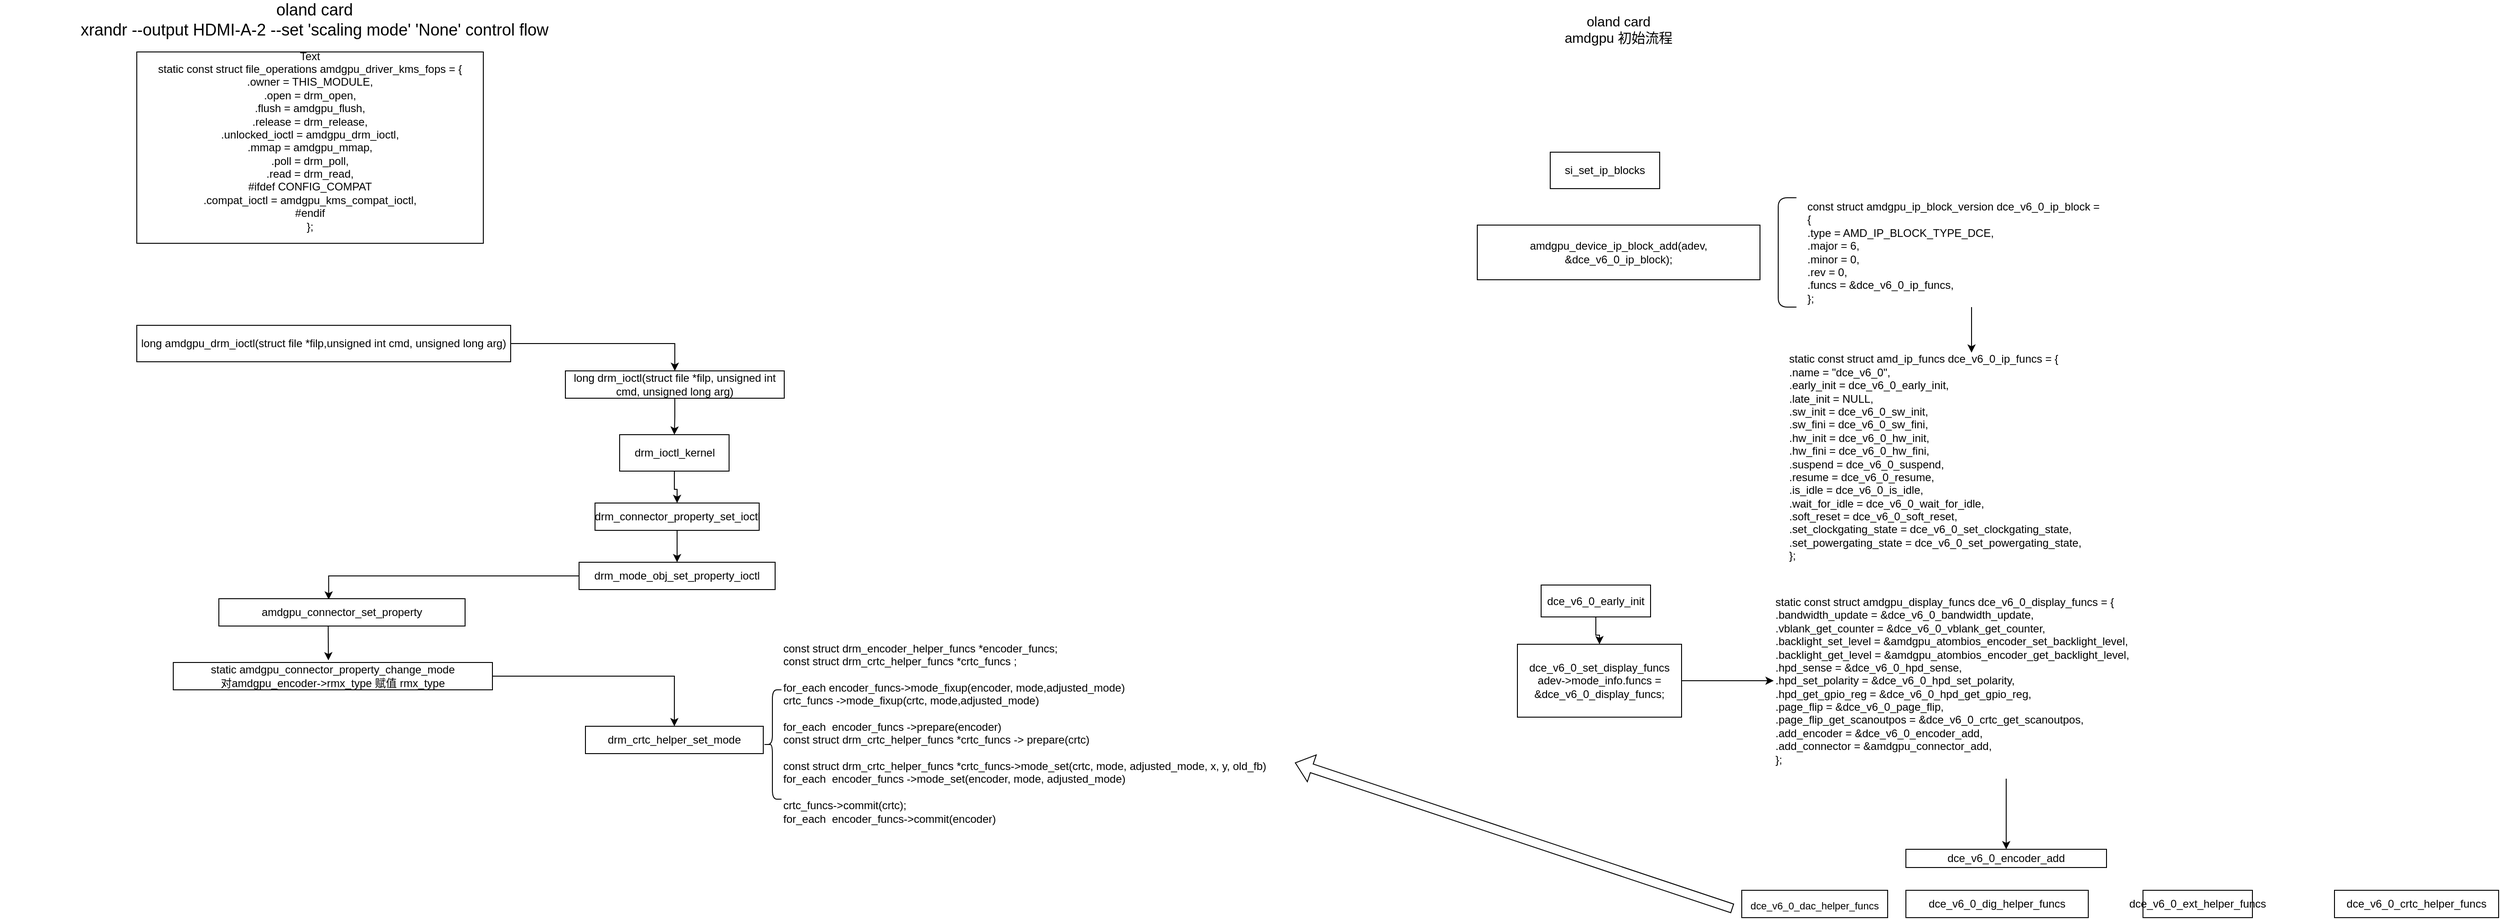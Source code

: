 <mxfile version="17.4.0" type="github">
  <diagram id="6B9ATKtcE2n3EENaYv02" name="Page-1">
    <mxGraphModel dx="2012" dy="629" grid="1" gridSize="10" guides="1" tooltips="1" connect="1" arrows="1" fold="1" page="1" pageScale="1" pageWidth="827" pageHeight="1169" math="0" shadow="0">
      <root>
        <mxCell id="0" />
        <mxCell id="1" parent="0" />
        <mxCell id="llXkI1soiZE1zbif7xeh-1" value="&lt;div&gt;static const struct file_operations amdgpu_driver_kms_fops = {&lt;/div&gt;&lt;div&gt;&lt;span&gt;	&lt;/span&gt;.owner = THIS_MODULE,&lt;/div&gt;&lt;div&gt;&lt;span&gt;	&lt;/span&gt;.open = drm_open,&lt;/div&gt;&lt;div&gt;&lt;span&gt;	&lt;/span&gt;.flush = amdgpu_flush,&lt;/div&gt;&lt;div&gt;&lt;span&gt;	&lt;/span&gt;.release = drm_release,&lt;/div&gt;&lt;div&gt;&lt;span&gt;	&lt;/span&gt;.unlocked_ioctl = amdgpu_drm_ioctl,&lt;/div&gt;&lt;div&gt;&lt;span&gt;	&lt;/span&gt;.mmap = amdgpu_mmap,&lt;/div&gt;&lt;div&gt;&lt;span&gt;	&lt;/span&gt;.poll = drm_poll,&lt;/div&gt;&lt;div&gt;&lt;span&gt;	&lt;/span&gt;.read = drm_read,&lt;/div&gt;&lt;div&gt;#ifdef CONFIG_COMPAT&lt;/div&gt;&lt;div&gt;&lt;span&gt;	&lt;/span&gt;.compat_ioctl = amdgpu_kms_compat_ioctl,&lt;/div&gt;&lt;div&gt;#endif&lt;/div&gt;&lt;div&gt;};&lt;/div&gt;" style="rounded=0;whiteSpace=wrap;html=1;" vertex="1" parent="1">
          <mxGeometry x="140" y="60" width="380" height="210" as="geometry" />
        </mxCell>
        <mxCell id="llXkI1soiZE1zbif7xeh-10" style="edgeStyle=orthogonalEdgeStyle;rounded=0;orthogonalLoop=1;jettySize=auto;html=1;fontSize=18;" edge="1" parent="1" source="llXkI1soiZE1zbif7xeh-2" target="llXkI1soiZE1zbif7xeh-3">
          <mxGeometry relative="1" as="geometry" />
        </mxCell>
        <mxCell id="llXkI1soiZE1zbif7xeh-2" value="long amdgpu_drm_ioctl&lt;span&gt;(struct file *filp,&lt;/span&gt;&lt;span&gt;unsigned int cmd, unsigned long arg)&lt;/span&gt;&lt;span&gt;&lt;br&gt;&lt;/span&gt;" style="rounded=0;whiteSpace=wrap;html=1;" vertex="1" parent="1">
          <mxGeometry x="140" y="360" width="410" height="40" as="geometry" />
        </mxCell>
        <mxCell id="llXkI1soiZE1zbif7xeh-11" value="" style="edgeStyle=orthogonalEdgeStyle;rounded=0;orthogonalLoop=1;jettySize=auto;html=1;fontSize=18;" edge="1" parent="1" source="llXkI1soiZE1zbif7xeh-3" target="llXkI1soiZE1zbif7xeh-4">
          <mxGeometry relative="1" as="geometry" />
        </mxCell>
        <mxCell id="llXkI1soiZE1zbif7xeh-3" value="&lt;div&gt;long drm_ioctl(struct file *filp,&amp;nbsp;&lt;span&gt;unsigned int cmd, unsigned long arg)&lt;/span&gt;&lt;/div&gt;" style="rounded=0;whiteSpace=wrap;html=1;" vertex="1" parent="1">
          <mxGeometry x="610" y="410" width="240" height="30" as="geometry" />
        </mxCell>
        <mxCell id="llXkI1soiZE1zbif7xeh-12" value="" style="edgeStyle=orthogonalEdgeStyle;rounded=0;orthogonalLoop=1;jettySize=auto;html=1;fontSize=18;" edge="1" parent="1" source="llXkI1soiZE1zbif7xeh-4" target="llXkI1soiZE1zbif7xeh-5">
          <mxGeometry relative="1" as="geometry" />
        </mxCell>
        <mxCell id="llXkI1soiZE1zbif7xeh-4" value="drm_ioctl_kernel" style="rounded=0;whiteSpace=wrap;html=1;" vertex="1" parent="1">
          <mxGeometry x="669.5" y="480" width="120" height="40" as="geometry" />
        </mxCell>
        <mxCell id="llXkI1soiZE1zbif7xeh-13" value="" style="edgeStyle=orthogonalEdgeStyle;rounded=0;orthogonalLoop=1;jettySize=auto;html=1;fontSize=18;" edge="1" parent="1" source="llXkI1soiZE1zbif7xeh-5" target="llXkI1soiZE1zbif7xeh-6">
          <mxGeometry relative="1" as="geometry" />
        </mxCell>
        <mxCell id="llXkI1soiZE1zbif7xeh-5" value="drm_connector_property_set_ioctl" style="rounded=0;whiteSpace=wrap;html=1;" vertex="1" parent="1">
          <mxGeometry x="642.5" y="555" width="180" height="30" as="geometry" />
        </mxCell>
        <mxCell id="llXkI1soiZE1zbif7xeh-14" style="edgeStyle=orthogonalEdgeStyle;rounded=0;orthogonalLoop=1;jettySize=auto;html=1;entryX=0.446;entryY=0.033;entryDx=0;entryDy=0;entryPerimeter=0;fontSize=18;" edge="1" parent="1" source="llXkI1soiZE1zbif7xeh-6" target="llXkI1soiZE1zbif7xeh-7">
          <mxGeometry relative="1" as="geometry" />
        </mxCell>
        <mxCell id="llXkI1soiZE1zbif7xeh-6" value="drm_mode_obj_set_property_ioctl" style="rounded=0;whiteSpace=wrap;html=1;" vertex="1" parent="1">
          <mxGeometry x="625" y="620" width="215" height="30" as="geometry" />
        </mxCell>
        <mxCell id="llXkI1soiZE1zbif7xeh-18" style="edgeStyle=orthogonalEdgeStyle;rounded=0;orthogonalLoop=1;jettySize=auto;html=1;entryX=0.486;entryY=-0.078;entryDx=0;entryDy=0;entryPerimeter=0;fontSize=12;exitX=0.444;exitY=0.978;exitDx=0;exitDy=0;exitPerimeter=0;" edge="1" parent="1" source="llXkI1soiZE1zbif7xeh-7" target="llXkI1soiZE1zbif7xeh-16">
          <mxGeometry relative="1" as="geometry" />
        </mxCell>
        <mxCell id="llXkI1soiZE1zbif7xeh-7" value="amdgpu_connector_set_property" style="rounded=0;whiteSpace=wrap;html=1;" vertex="1" parent="1">
          <mxGeometry x="230" y="660" width="270" height="30" as="geometry" />
        </mxCell>
        <mxCell id="llXkI1soiZE1zbif7xeh-8" value="Text" style="text;html=1;strokeColor=none;fillColor=none;align=center;verticalAlign=middle;whiteSpace=wrap;rounded=0;" vertex="1" parent="1">
          <mxGeometry x="300" y="50" width="60" height="30" as="geometry" />
        </mxCell>
        <mxCell id="llXkI1soiZE1zbif7xeh-9" value="oland card&lt;br&gt;xrandr --output HDMI-A-2 --set &#39;scaling mode&#39; &#39;None&#39; control flow" style="text;html=1;strokeColor=none;fillColor=none;align=center;verticalAlign=middle;whiteSpace=wrap;rounded=0;fontSize=18;" vertex="1" parent="1">
          <mxGeometry x="-10" y="10" width="690" height="30" as="geometry" />
        </mxCell>
        <mxCell id="llXkI1soiZE1zbif7xeh-19" style="edgeStyle=orthogonalEdgeStyle;rounded=0;orthogonalLoop=1;jettySize=auto;html=1;entryX=0.5;entryY=0;entryDx=0;entryDy=0;fontSize=12;" edge="1" parent="1" source="llXkI1soiZE1zbif7xeh-16" target="llXkI1soiZE1zbif7xeh-17">
          <mxGeometry relative="1" as="geometry" />
        </mxCell>
        <mxCell id="llXkI1soiZE1zbif7xeh-16" value="static amdgpu_connector_property_change_mode&lt;br&gt;对amdgpu_encoder-&amp;gt;rmx_type 赋值 rmx_type" style="rounded=0;whiteSpace=wrap;html=1;fontSize=12;" vertex="1" parent="1">
          <mxGeometry x="180" y="730" width="350" height="30" as="geometry" />
        </mxCell>
        <mxCell id="llXkI1soiZE1zbif7xeh-17" value="drm_crtc_helper_set_mode" style="rounded=0;whiteSpace=wrap;html=1;fontSize=12;" vertex="1" parent="1">
          <mxGeometry x="632" y="800" width="195" height="30" as="geometry" />
        </mxCell>
        <mxCell id="llXkI1soiZE1zbif7xeh-24" value="" style="group" vertex="1" connectable="0" parent="1">
          <mxGeometry x="827" y="695" width="580" height="240" as="geometry" />
        </mxCell>
        <mxCell id="llXkI1soiZE1zbif7xeh-21" value="" style="shape=curlyBracket;whiteSpace=wrap;html=1;rounded=1;fontSize=12;" vertex="1" parent="llXkI1soiZE1zbif7xeh-24">
          <mxGeometry y="65" width="20" height="120" as="geometry" />
        </mxCell>
        <mxCell id="llXkI1soiZE1zbif7xeh-22" value="const struct drm_encoder_helper_funcs *encoder_funcs;&lt;span&gt;&lt;br&gt;&lt;/span&gt;&lt;span&gt;const struct drm_crtc_helper_funcs *crtc_funcs ;&lt;/span&gt;&lt;span&gt;&lt;br&gt;&lt;br&gt;&lt;/span&gt;for_each encoder_funcs-&amp;gt;mode_fixup(encoder, mode,adjusted_mode)&lt;br&gt;crtc_funcs -&amp;gt;mode_fixup(crtc, mode,adjusted_mode)&lt;span&gt;&lt;br&gt;&lt;/span&gt;&lt;span&gt;&lt;br&gt;&lt;/span&gt;for_each&amp;nbsp; encoder_funcs -&amp;gt;prepare(encoder)&lt;br&gt;&lt;span&gt;const struct drm_crtc_helper_funcs *crtc_funcs -&amp;gt; prepare(crtc)&lt;br&gt;&lt;br&gt;const struct drm_crtc_helper_funcs *crtc_funcs-&amp;gt;mode_set(crtc, mode, adjusted_mode, x, y, old_fb)&lt;br&gt;&lt;/span&gt;for_each&amp;nbsp; encoder_funcs -&amp;gt;mode_set(encoder, mode, adjusted_mode)&lt;br&gt;&lt;br&gt;crtc_funcs-&amp;gt;commit(crtc);&lt;br&gt;for_each&amp;nbsp; encoder_funcs-&amp;gt;commit(encoder)&lt;br&gt;&amp;nbsp;&lt;span&gt;&lt;br&gt;&lt;/span&gt;" style="text;html=1;strokeColor=none;fillColor=none;align=left;verticalAlign=middle;whiteSpace=wrap;rounded=0;fontSize=12;" vertex="1" parent="llXkI1soiZE1zbif7xeh-24">
          <mxGeometry x="20" width="560" height="240" as="geometry" />
        </mxCell>
        <mxCell id="llXkI1soiZE1zbif7xeh-28" value="amdgpu_device_ip_block_add(adev, &amp;amp;dce_v6_0_ip_block);" style="rounded=0;whiteSpace=wrap;html=1;fontSize=12;" vertex="1" parent="1">
          <mxGeometry x="1610" y="250" width="310" height="60" as="geometry" />
        </mxCell>
        <mxCell id="llXkI1soiZE1zbif7xeh-29" value="&lt;span&gt;si_set_ip_blocks&lt;/span&gt;" style="rounded=0;whiteSpace=wrap;html=1;fontSize=12;" vertex="1" parent="1">
          <mxGeometry x="1690" y="170" width="120" height="40" as="geometry" />
        </mxCell>
        <mxCell id="llXkI1soiZE1zbif7xeh-30" value="&lt;font style=&quot;font-size: 15px&quot;&gt;oland card&lt;br&gt;amdgpu 初始流程&lt;/font&gt;" style="text;html=1;strokeColor=none;fillColor=none;align=center;verticalAlign=middle;whiteSpace=wrap;rounded=0;fontSize=12;" vertex="1" parent="1">
          <mxGeometry x="1620" y="20" width="290" height="30" as="geometry" />
        </mxCell>
        <mxCell id="llXkI1soiZE1zbif7xeh-36" value="" style="edgeStyle=orthogonalEdgeStyle;rounded=0;orthogonalLoop=1;jettySize=auto;html=1;fontSize=12;" edge="1" parent="1" source="llXkI1soiZE1zbif7xeh-31" target="llXkI1soiZE1zbif7xeh-33">
          <mxGeometry relative="1" as="geometry">
            <Array as="points">
              <mxPoint x="2152" y="350" />
              <mxPoint x="2152" y="350" />
            </Array>
          </mxGeometry>
        </mxCell>
        <mxCell id="llXkI1soiZE1zbif7xeh-31" value="&lt;div&gt;const struct amdgpu_ip_block_version dce_v6_0_ip_block =&lt;/div&gt;&lt;div&gt;{&lt;/div&gt;&lt;div&gt;&lt;span&gt;	&lt;/span&gt;.type = AMD_IP_BLOCK_TYPE_DCE,&lt;/div&gt;&lt;div&gt;&lt;span&gt;	&lt;/span&gt;.major = 6,&lt;/div&gt;&lt;div&gt;&lt;span&gt;	&lt;/span&gt;.minor = 0,&lt;/div&gt;&lt;div&gt;&lt;span&gt;	&lt;/span&gt;.rev = 0,&lt;/div&gt;&lt;div&gt;&lt;span&gt;	&lt;/span&gt;.funcs = &amp;amp;dce_v6_0_ip_funcs,&lt;/div&gt;&lt;div&gt;};&lt;/div&gt;" style="text;html=1;strokeColor=none;fillColor=none;align=left;verticalAlign=middle;whiteSpace=wrap;rounded=0;fontSize=12;" vertex="1" parent="1">
          <mxGeometry x="1970" y="220" width="440" height="120" as="geometry" />
        </mxCell>
        <mxCell id="llXkI1soiZE1zbif7xeh-32" value="" style="shape=curlyBracket;whiteSpace=wrap;html=1;rounded=1;fontSize=12;size=0;" vertex="1" parent="1">
          <mxGeometry x="1940" y="220" width="20" height="120" as="geometry" />
        </mxCell>
        <mxCell id="llXkI1soiZE1zbif7xeh-33" value="&lt;div&gt;static const struct amd_ip_funcs dce_v6_0_ip_funcs = {&lt;/div&gt;&lt;div&gt;&lt;span&gt;	&lt;/span&gt;.name = &quot;dce_v6_0&quot;,&lt;/div&gt;&lt;div&gt;&lt;span&gt;	&lt;/span&gt;.early_init = dce_v6_0_early_init,&lt;/div&gt;&lt;div&gt;&lt;span&gt;	&lt;/span&gt;.late_init = NULL,&lt;/div&gt;&lt;div&gt;&lt;span&gt;	&lt;/span&gt;.sw_init = dce_v6_0_sw_init,&lt;/div&gt;&lt;div&gt;&lt;span&gt;	&lt;/span&gt;.sw_fini = dce_v6_0_sw_fini,&lt;/div&gt;&lt;div&gt;&lt;span&gt;	&lt;/span&gt;.hw_init = dce_v6_0_hw_init,&lt;/div&gt;&lt;div&gt;&lt;span&gt;	&lt;/span&gt;.hw_fini = dce_v6_0_hw_fini,&lt;/div&gt;&lt;div&gt;&lt;span&gt;	&lt;/span&gt;.suspend = dce_v6_0_suspend,&lt;/div&gt;&lt;div&gt;&lt;span&gt;	&lt;/span&gt;.resume = dce_v6_0_resume,&lt;/div&gt;&lt;div&gt;&lt;span&gt;	&lt;/span&gt;.is_idle = dce_v6_0_is_idle,&lt;/div&gt;&lt;div&gt;&lt;span&gt;	&lt;/span&gt;.wait_for_idle = dce_v6_0_wait_for_idle,&lt;/div&gt;&lt;div&gt;&lt;span&gt;	&lt;/span&gt;.soft_reset = dce_v6_0_soft_reset,&lt;/div&gt;&lt;div&gt;&lt;span&gt;	&lt;/span&gt;.set_clockgating_state = dce_v6_0_set_clockgating_state,&lt;/div&gt;&lt;div&gt;&lt;span&gt;	&lt;/span&gt;.set_powergating_state = dce_v6_0_set_powergating_state,&lt;/div&gt;&lt;div&gt;};&lt;/div&gt;" style="text;html=1;strokeColor=none;fillColor=none;align=left;verticalAlign=middle;whiteSpace=wrap;rounded=0;fontSize=12;" vertex="1" parent="1">
          <mxGeometry x="1950" y="390" width="403" height="230" as="geometry" />
        </mxCell>
        <mxCell id="llXkI1soiZE1zbif7xeh-38" value="" style="edgeStyle=orthogonalEdgeStyle;rounded=0;orthogonalLoop=1;jettySize=auto;html=1;fontSize=12;" edge="1" parent="1" source="llXkI1soiZE1zbif7xeh-34" target="llXkI1soiZE1zbif7xeh-35">
          <mxGeometry relative="1" as="geometry" />
        </mxCell>
        <mxCell id="llXkI1soiZE1zbif7xeh-34" value="dce_v6_0_early_init" style="rounded=0;whiteSpace=wrap;html=1;fontSize=12;" vertex="1" parent="1">
          <mxGeometry x="1680" y="645" width="120" height="35" as="geometry" />
        </mxCell>
        <mxCell id="llXkI1soiZE1zbif7xeh-39" value="" style="edgeStyle=orthogonalEdgeStyle;rounded=0;orthogonalLoop=1;jettySize=auto;html=1;fontSize=12;" edge="1" parent="1" source="llXkI1soiZE1zbif7xeh-35" target="llXkI1soiZE1zbif7xeh-37">
          <mxGeometry relative="1" as="geometry" />
        </mxCell>
        <mxCell id="llXkI1soiZE1zbif7xeh-35" value="dce_v6_0_set_display_funcs&lt;br&gt;adev-&amp;gt;mode_info.funcs = &amp;amp;dce_v6_0_display_funcs;" style="rounded=0;whiteSpace=wrap;html=1;fontSize=12;" vertex="1" parent="1">
          <mxGeometry x="1654" y="710" width="180" height="80" as="geometry" />
        </mxCell>
        <mxCell id="llXkI1soiZE1zbif7xeh-41" value="" style="edgeStyle=orthogonalEdgeStyle;rounded=0;orthogonalLoop=1;jettySize=auto;html=1;fontSize=12;" edge="1" parent="1" source="llXkI1soiZE1zbif7xeh-37" target="llXkI1soiZE1zbif7xeh-40">
          <mxGeometry relative="1" as="geometry" />
        </mxCell>
        <mxCell id="llXkI1soiZE1zbif7xeh-37" value="&lt;div&gt;static const struct amdgpu_display_funcs dce_v6_0_display_funcs = {&lt;/div&gt;&lt;div&gt;&lt;span&gt;	&lt;/span&gt;.bandwidth_update = &amp;amp;dce_v6_0_bandwidth_update,&lt;/div&gt;&lt;div&gt;&lt;span&gt;	&lt;/span&gt;.vblank_get_counter = &amp;amp;dce_v6_0_vblank_get_counter,&lt;/div&gt;&lt;div&gt;&lt;span&gt;	&lt;/span&gt;.backlight_set_level = &amp;amp;amdgpu_atombios_encoder_set_backlight_level,&lt;/div&gt;&lt;div&gt;&lt;span&gt;	&lt;/span&gt;.backlight_get_level = &amp;amp;amdgpu_atombios_encoder_get_backlight_level,&lt;/div&gt;&lt;div&gt;&lt;span&gt;	&lt;/span&gt;.hpd_sense = &amp;amp;dce_v6_0_hpd_sense,&lt;/div&gt;&lt;div&gt;&lt;span&gt;	&lt;/span&gt;.hpd_set_polarity = &amp;amp;dce_v6_0_hpd_set_polarity,&lt;/div&gt;&lt;div&gt;&lt;span&gt;	&lt;/span&gt;.hpd_get_gpio_reg = &amp;amp;dce_v6_0_hpd_get_gpio_reg,&lt;/div&gt;&lt;div&gt;&lt;span&gt;	&lt;/span&gt;.page_flip = &amp;amp;dce_v6_0_page_flip,&lt;/div&gt;&lt;div&gt;&lt;span&gt;	&lt;/span&gt;.page_flip_get_scanoutpos = &amp;amp;dce_v6_0_crtc_get_scanoutpos,&lt;/div&gt;&lt;div&gt;&lt;span&gt;	&lt;/span&gt;.add_encoder = &amp;amp;dce_v6_0_encoder_add,&lt;/div&gt;&lt;div&gt;&lt;span&gt;	&lt;/span&gt;.add_connector = &amp;amp;amdgpu_connector_add,&lt;/div&gt;&lt;div&gt;};&lt;/div&gt;" style="text;html=1;strokeColor=none;fillColor=none;align=left;verticalAlign=middle;whiteSpace=wrap;rounded=0;fontSize=12;" vertex="1" parent="1">
          <mxGeometry x="1935" y="642.5" width="510" height="215" as="geometry" />
        </mxCell>
        <mxCell id="llXkI1soiZE1zbif7xeh-40" value="dce_v6_0_encoder_add" style="rounded=0;whiteSpace=wrap;html=1;fontSize=12;" vertex="1" parent="1">
          <mxGeometry x="2080" y="935" width="220" height="20" as="geometry" />
        </mxCell>
        <mxCell id="llXkI1soiZE1zbif7xeh-42" value="&lt;font style=&quot;font-size: 11px&quot;&gt;dce_v6_0_dac_helper_funcs&lt;/font&gt;" style="rounded=0;whiteSpace=wrap;html=1;fontSize=15;" vertex="1" parent="1">
          <mxGeometry x="1900" y="980" width="160" height="30" as="geometry" />
        </mxCell>
        <mxCell id="llXkI1soiZE1zbif7xeh-43" value="dce_v6_0_ext_helper_funcs" style="rounded=0;whiteSpace=wrap;html=1;fontSize=12;" vertex="1" parent="1">
          <mxGeometry x="2340" y="980" width="120" height="30" as="geometry" />
        </mxCell>
        <mxCell id="llXkI1soiZE1zbif7xeh-44" value="dce_v6_0_dig_helper_funcs" style="rounded=0;whiteSpace=wrap;html=1;fontSize=12;" vertex="1" parent="1">
          <mxGeometry x="2080" y="980" width="200" height="30" as="geometry" />
        </mxCell>
        <mxCell id="llXkI1soiZE1zbif7xeh-45" value="" style="shape=flexArrow;endArrow=classic;html=1;rounded=0;fontSize=12;" edge="1" parent="1">
          <mxGeometry width="50" height="50" relative="1" as="geometry">
            <mxPoint x="1890" y="1000" as="sourcePoint" />
            <mxPoint x="1410" y="840" as="targetPoint" />
          </mxGeometry>
        </mxCell>
        <mxCell id="llXkI1soiZE1zbif7xeh-46" value="dce_v6_0_crtc_helper_funcs" style="rounded=0;whiteSpace=wrap;html=1;fontSize=12;" vertex="1" parent="1">
          <mxGeometry x="2550" y="980" width="180" height="30" as="geometry" />
        </mxCell>
      </root>
    </mxGraphModel>
  </diagram>
</mxfile>
